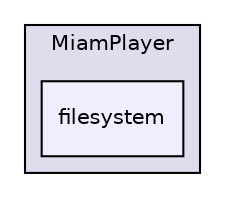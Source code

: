 digraph "code/MiamPlayer/filesystem" {
  compound=true
  node [ fontsize="10", fontname="Helvetica"];
  edge [ labelfontsize="10", labelfontname="Helvetica"];
  subgraph clusterdir_70ac59aa3659d5e80014ce75245c5a8c {
    graph [ bgcolor="#ddddee", pencolor="black", label="MiamPlayer" fontname="Helvetica", fontsize="10", URL="dir_70ac59aa3659d5e80014ce75245c5a8c.html"]
  dir_93f7335386a4c761ebeac6cdfe820d32 [shape=box, label="filesystem", style="filled", fillcolor="#eeeeff", pencolor="black", URL="dir_93f7335386a4c761ebeac6cdfe820d32.html"];
  }
}
